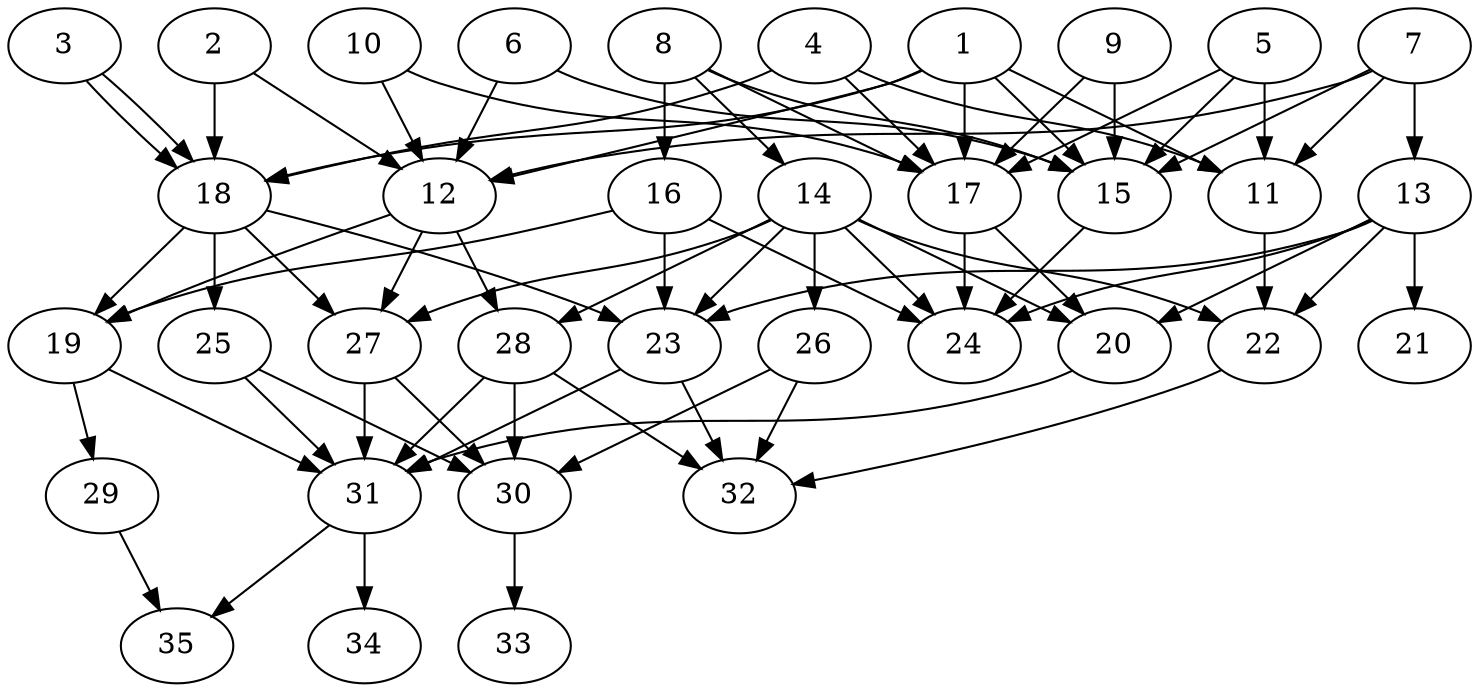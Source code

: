 // DAG automatically generated by daggen at Tue Aug  6 16:28:02 2019
// ./daggen --dot -n 35 --ccr 0.5 --fat 0.6 --regular 0.5 --density 0.6 --mindata 5242880 --maxdata 52428800 
digraph G {
  1 [size="77926400", alpha="0.20", expect_size="38963200"] 
  1 -> 11 [size ="38963200"]
  1 -> 12 [size ="38963200"]
  1 -> 15 [size ="38963200"]
  1 -> 17 [size ="38963200"]
  1 -> 18 [size ="38963200"]
  2 [size="37947392", alpha="0.13", expect_size="18973696"] 
  2 -> 12 [size ="18973696"]
  2 -> 18 [size ="18973696"]
  3 [size="68886528", alpha="0.03", expect_size="34443264"] 
  3 -> 18 [size ="34443264"]
  3 -> 18 [size ="34443264"]
  4 [size="34062336", alpha="0.14", expect_size="17031168"] 
  4 -> 11 [size ="17031168"]
  4 -> 17 [size ="17031168"]
  4 -> 18 [size ="17031168"]
  5 [size="52090880", alpha="0.08", expect_size="26045440"] 
  5 -> 11 [size ="26045440"]
  5 -> 15 [size ="26045440"]
  5 -> 17 [size ="26045440"]
  6 [size="84049920", alpha="0.14", expect_size="42024960"] 
  6 -> 12 [size ="42024960"]
  6 -> 15 [size ="42024960"]
  7 [size="46540800", alpha="0.12", expect_size="23270400"] 
  7 -> 11 [size ="23270400"]
  7 -> 12 [size ="23270400"]
  7 -> 13 [size ="23270400"]
  7 -> 15 [size ="23270400"]
  8 [size="59588608", alpha="0.02", expect_size="29794304"] 
  8 -> 14 [size ="29794304"]
  8 -> 15 [size ="29794304"]
  8 -> 16 [size ="29794304"]
  8 -> 17 [size ="29794304"]
  9 [size="54773760", alpha="0.17", expect_size="27386880"] 
  9 -> 15 [size ="27386880"]
  9 -> 17 [size ="27386880"]
  10 [size="16121856", alpha="0.19", expect_size="8060928"] 
  10 -> 12 [size ="8060928"]
  10 -> 17 [size ="8060928"]
  11 [size="92041216", alpha="0.04", expect_size="46020608"] 
  11 -> 22 [size ="46020608"]
  12 [size="91213824", alpha="0.05", expect_size="45606912"] 
  12 -> 19 [size ="45606912"]
  12 -> 27 [size ="45606912"]
  12 -> 28 [size ="45606912"]
  13 [size="59064320", alpha="0.06", expect_size="29532160"] 
  13 -> 20 [size ="29532160"]
  13 -> 21 [size ="29532160"]
  13 -> 22 [size ="29532160"]
  13 -> 23 [size ="29532160"]
  13 -> 24 [size ="29532160"]
  14 [size="74377216", alpha="0.12", expect_size="37188608"] 
  14 -> 20 [size ="37188608"]
  14 -> 22 [size ="37188608"]
  14 -> 23 [size ="37188608"]
  14 -> 24 [size ="37188608"]
  14 -> 26 [size ="37188608"]
  14 -> 27 [size ="37188608"]
  14 -> 28 [size ="37188608"]
  15 [size="45199360", alpha="0.16", expect_size="22599680"] 
  15 -> 24 [size ="22599680"]
  16 [size="82450432", alpha="0.12", expect_size="41225216"] 
  16 -> 19 [size ="41225216"]
  16 -> 23 [size ="41225216"]
  16 -> 24 [size ="41225216"]
  17 [size="54964224", alpha="0.15", expect_size="27482112"] 
  17 -> 20 [size ="27482112"]
  17 -> 24 [size ="27482112"]
  18 [size="17688576", alpha="0.19", expect_size="8844288"] 
  18 -> 19 [size ="8844288"]
  18 -> 23 [size ="8844288"]
  18 -> 25 [size ="8844288"]
  18 -> 27 [size ="8844288"]
  19 [size="25493504", alpha="0.16", expect_size="12746752"] 
  19 -> 29 [size ="12746752"]
  19 -> 31 [size ="12746752"]
  20 [size="11128832", alpha="0.09", expect_size="5564416"] 
  20 -> 31 [size ="5564416"]
  21 [size="99237888", alpha="0.16", expect_size="49618944"] 
  22 [size="25436160", alpha="0.10", expect_size="12718080"] 
  22 -> 32 [size ="12718080"]
  23 [size="49620992", alpha="0.16", expect_size="24810496"] 
  23 -> 31 [size ="24810496"]
  23 -> 32 [size ="24810496"]
  24 [size="76865536", alpha="0.06", expect_size="38432768"] 
  25 [size="36808704", alpha="0.06", expect_size="18404352"] 
  25 -> 30 [size ="18404352"]
  25 -> 31 [size ="18404352"]
  26 [size="19281920", alpha="0.01", expect_size="9640960"] 
  26 -> 30 [size ="9640960"]
  26 -> 32 [size ="9640960"]
  27 [size="74407936", alpha="0.04", expect_size="37203968"] 
  27 -> 30 [size ="37203968"]
  27 -> 31 [size ="37203968"]
  28 [size="49006592", alpha="0.17", expect_size="24503296"] 
  28 -> 30 [size ="24503296"]
  28 -> 31 [size ="24503296"]
  28 -> 32 [size ="24503296"]
  29 [size="42840064", alpha="0.20", expect_size="21420032"] 
  29 -> 35 [size ="21420032"]
  30 [size="22300672", alpha="0.04", expect_size="11150336"] 
  30 -> 33 [size ="11150336"]
  31 [size="64380928", alpha="0.05", expect_size="32190464"] 
  31 -> 34 [size ="32190464"]
  31 -> 35 [size ="32190464"]
  32 [size="47777792", alpha="0.03", expect_size="23888896"] 
  33 [size="94324736", alpha="0.11", expect_size="47162368"] 
  34 [size="73682944", alpha="0.13", expect_size="36841472"] 
  35 [size="103800832", alpha="0.03", expect_size="51900416"] 
}
